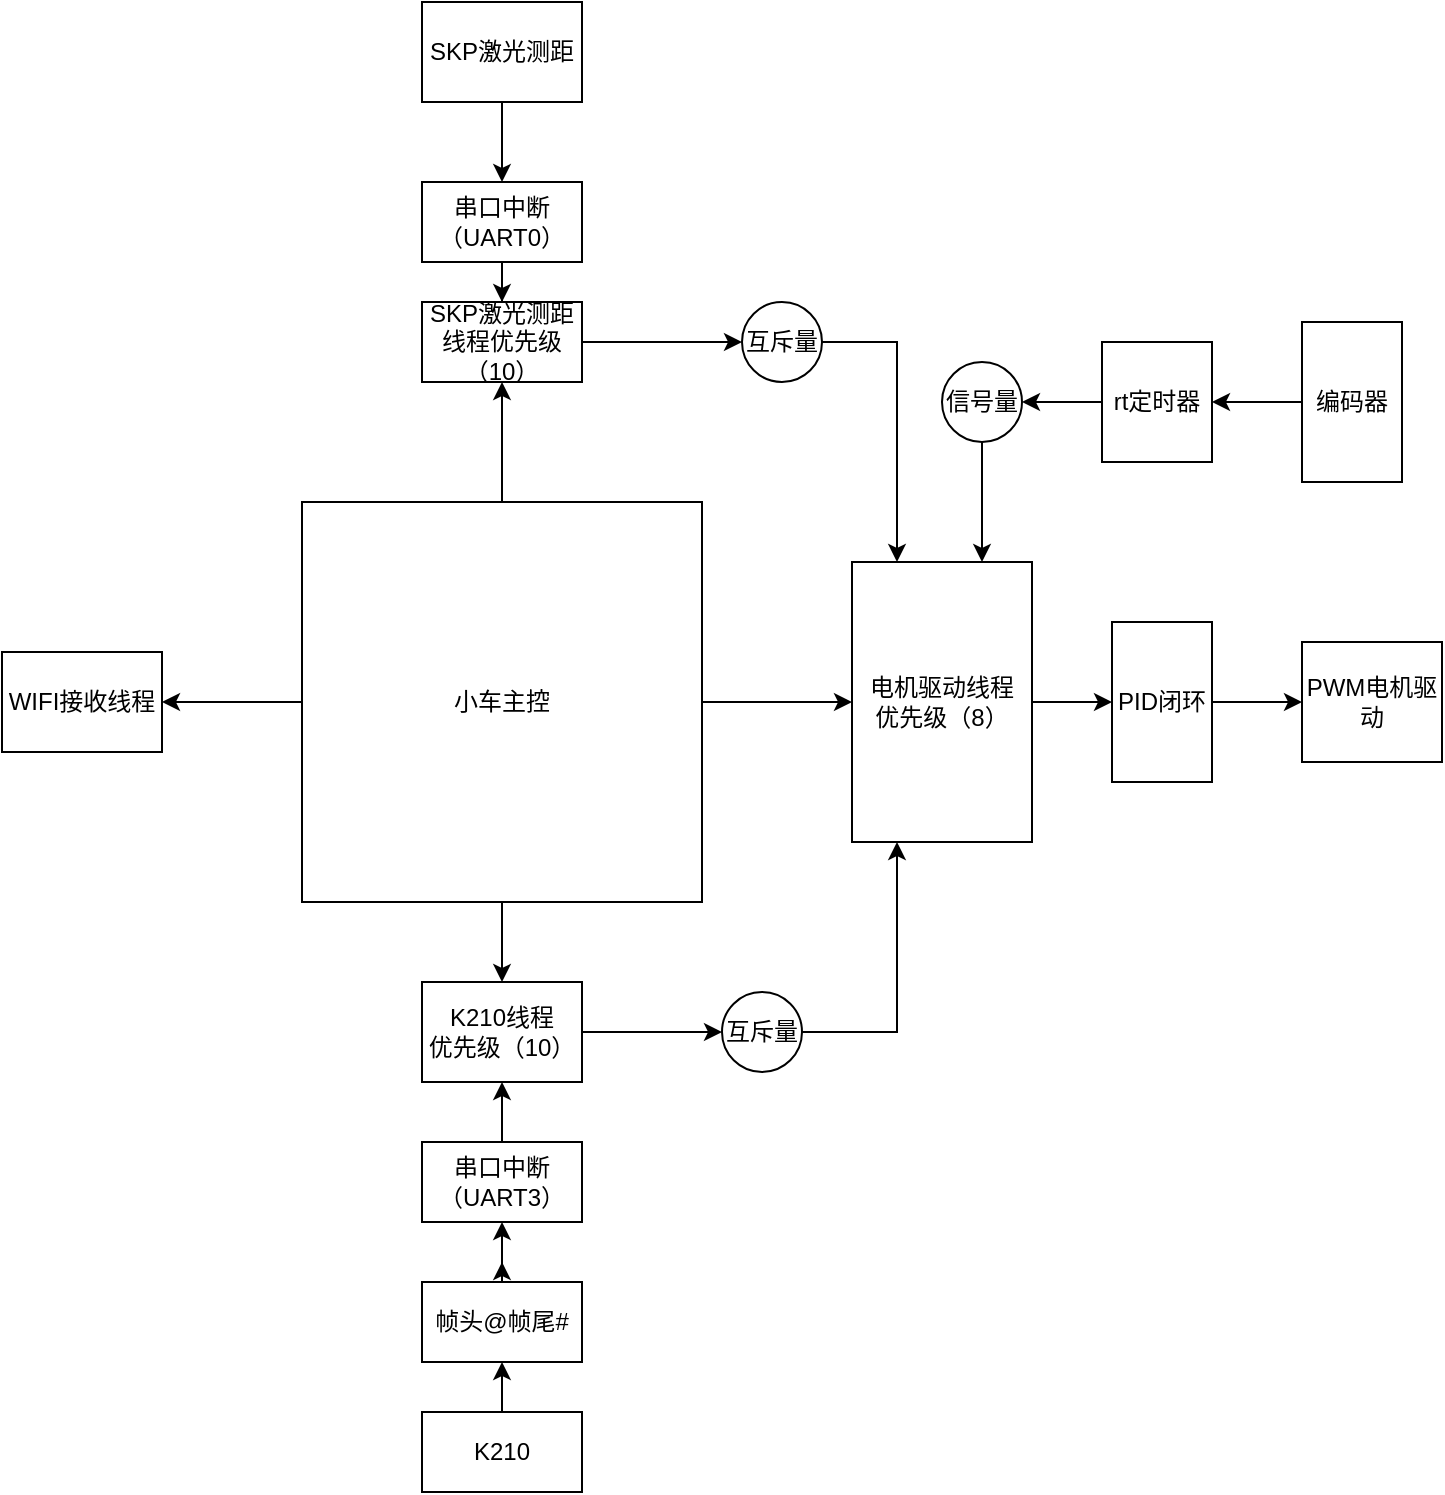 <mxfile version="21.5.2" type="github">
  <diagram name="第 1 页" id="0d6a2WRIjfuJbXA5-QqL">
    <mxGraphModel dx="1193" dy="1939" grid="1" gridSize="10" guides="1" tooltips="1" connect="1" arrows="1" fold="1" page="1" pageScale="1" pageWidth="827" pageHeight="1169" math="0" shadow="0">
      <root>
        <mxCell id="0" />
        <mxCell id="1" parent="0" />
        <mxCell id="MLiWWHoeJHPschGG-X9B-36" value="" style="edgeStyle=orthogonalEdgeStyle;rounded=0;orthogonalLoop=1;jettySize=auto;html=1;" edge="1" parent="1" source="jQA3WTR6vjnxbKBaBSNO-1" target="MLiWWHoeJHPschGG-X9B-24">
          <mxGeometry relative="1" as="geometry" />
        </mxCell>
        <mxCell id="MLiWWHoeJHPschGG-X9B-37" value="" style="edgeStyle=orthogonalEdgeStyle;rounded=0;orthogonalLoop=1;jettySize=auto;html=1;" edge="1" parent="1" source="jQA3WTR6vjnxbKBaBSNO-1" target="jQA3WTR6vjnxbKBaBSNO-17">
          <mxGeometry relative="1" as="geometry" />
        </mxCell>
        <mxCell id="MLiWWHoeJHPschGG-X9B-38" value="" style="edgeStyle=orthogonalEdgeStyle;rounded=0;orthogonalLoop=1;jettySize=auto;html=1;" edge="1" parent="1" source="jQA3WTR6vjnxbKBaBSNO-1" target="jQA3WTR6vjnxbKBaBSNO-9">
          <mxGeometry relative="1" as="geometry" />
        </mxCell>
        <mxCell id="MLiWWHoeJHPschGG-X9B-39" value="" style="edgeStyle=orthogonalEdgeStyle;rounded=0;orthogonalLoop=1;jettySize=auto;html=1;" edge="1" parent="1" source="jQA3WTR6vjnxbKBaBSNO-1" target="jQA3WTR6vjnxbKBaBSNO-10">
          <mxGeometry relative="1" as="geometry" />
        </mxCell>
        <mxCell id="jQA3WTR6vjnxbKBaBSNO-1" value="小车主控" style="whiteSpace=wrap;html=1;aspect=fixed;" parent="1" vertex="1">
          <mxGeometry x="260" y="160" width="200" height="200" as="geometry" />
        </mxCell>
        <mxCell id="MLiWWHoeJHPschGG-X9B-20" value="" style="edgeStyle=orthogonalEdgeStyle;rounded=0;orthogonalLoop=1;jettySize=auto;html=1;" edge="1" parent="1" source="jQA3WTR6vjnxbKBaBSNO-9" target="MLiWWHoeJHPschGG-X9B-19">
          <mxGeometry relative="1" as="geometry" />
        </mxCell>
        <mxCell id="jQA3WTR6vjnxbKBaBSNO-9" value="K210线程&lt;br&gt;优先级（10）" style="rounded=0;whiteSpace=wrap;html=1;" parent="1" vertex="1">
          <mxGeometry x="320" y="400" width="80" height="50" as="geometry" />
        </mxCell>
        <mxCell id="jQA3WTR6vjnxbKBaBSNO-10" value="WIFI接收线程" style="rounded=0;whiteSpace=wrap;html=1;" parent="1" vertex="1">
          <mxGeometry x="110" y="235" width="80" height="50" as="geometry" />
        </mxCell>
        <mxCell id="MLiWWHoeJHPschGG-X9B-23" value="" style="edgeStyle=orthogonalEdgeStyle;rounded=0;orthogonalLoop=1;jettySize=auto;html=1;" edge="1" parent="1" source="jQA3WTR6vjnxbKBaBSNO-11" target="MLiWWHoeJHPschGG-X9B-22">
          <mxGeometry relative="1" as="geometry" />
        </mxCell>
        <mxCell id="jQA3WTR6vjnxbKBaBSNO-11" value="SKP激光测距" style="rounded=0;whiteSpace=wrap;html=1;" parent="1" vertex="1">
          <mxGeometry x="320" y="-90" width="80" height="50" as="geometry" />
        </mxCell>
        <mxCell id="MLiWWHoeJHPschGG-X9B-40" value="" style="edgeStyle=orthogonalEdgeStyle;rounded=0;orthogonalLoop=1;jettySize=auto;html=1;" edge="1" parent="1" source="jQA3WTR6vjnxbKBaBSNO-17" target="jQA3WTR6vjnxbKBaBSNO-20">
          <mxGeometry relative="1" as="geometry" />
        </mxCell>
        <mxCell id="jQA3WTR6vjnxbKBaBSNO-17" value="电机驱动线程&lt;br&gt;优先级（8）" style="rounded=0;whiteSpace=wrap;html=1;direction=south;" parent="1" vertex="1">
          <mxGeometry x="535" y="190" width="90" height="140" as="geometry" />
        </mxCell>
        <mxCell id="MLiWWHoeJHPschGG-X9B-32" value="" style="edgeStyle=orthogonalEdgeStyle;rounded=0;orthogonalLoop=1;jettySize=auto;html=1;" edge="1" parent="1" source="jQA3WTR6vjnxbKBaBSNO-19" target="MLiWWHoeJHPschGG-X9B-31">
          <mxGeometry relative="1" as="geometry" />
        </mxCell>
        <mxCell id="jQA3WTR6vjnxbKBaBSNO-19" value="编码器" style="rounded=0;whiteSpace=wrap;html=1;direction=south;" parent="1" vertex="1">
          <mxGeometry x="760" y="70" width="50" height="80" as="geometry" />
        </mxCell>
        <mxCell id="MLiWWHoeJHPschGG-X9B-42" value="" style="edgeStyle=orthogonalEdgeStyle;rounded=0;orthogonalLoop=1;jettySize=auto;html=1;" edge="1" parent="1" source="jQA3WTR6vjnxbKBaBSNO-20" target="MLiWWHoeJHPschGG-X9B-41">
          <mxGeometry relative="1" as="geometry" />
        </mxCell>
        <mxCell id="jQA3WTR6vjnxbKBaBSNO-20" value="PID闭环" style="rounded=0;whiteSpace=wrap;html=1;direction=south;" parent="1" vertex="1">
          <mxGeometry x="665" y="220" width="50" height="80" as="geometry" />
        </mxCell>
        <mxCell id="MLiWWHoeJHPschGG-X9B-10" style="edgeStyle=orthogonalEdgeStyle;rounded=0;orthogonalLoop=1;jettySize=auto;html=1;" edge="1" parent="1" source="MLiWWHoeJHPschGG-X9B-7" target="MLiWWHoeJHPschGG-X9B-9">
          <mxGeometry relative="1" as="geometry" />
        </mxCell>
        <mxCell id="MLiWWHoeJHPschGG-X9B-7" value="K210" style="rounded=0;whiteSpace=wrap;html=1;direction=west;" vertex="1" parent="1">
          <mxGeometry x="320" y="615" width="80" height="40" as="geometry" />
        </mxCell>
        <mxCell id="MLiWWHoeJHPschGG-X9B-14" style="edgeStyle=orthogonalEdgeStyle;rounded=0;orthogonalLoop=1;jettySize=auto;html=1;exitX=0.5;exitY=0;exitDx=0;exitDy=0;entryX=0.5;entryY=1;entryDx=0;entryDy=0;" edge="1" parent="1" source="MLiWWHoeJHPschGG-X9B-9">
          <mxGeometry relative="1" as="geometry">
            <mxPoint x="360" y="540" as="targetPoint" />
          </mxGeometry>
        </mxCell>
        <mxCell id="MLiWWHoeJHPschGG-X9B-15" value="" style="edgeStyle=orthogonalEdgeStyle;rounded=0;orthogonalLoop=1;jettySize=auto;html=1;" edge="1" parent="1" source="MLiWWHoeJHPschGG-X9B-9" target="MLiWWHoeJHPschGG-X9B-13">
          <mxGeometry relative="1" as="geometry" />
        </mxCell>
        <mxCell id="MLiWWHoeJHPschGG-X9B-9" value="帧头@帧尾#" style="rounded=0;whiteSpace=wrap;html=1;" vertex="1" parent="1">
          <mxGeometry x="320" y="550" width="80" height="40" as="geometry" />
        </mxCell>
        <mxCell id="MLiWWHoeJHPschGG-X9B-16" value="" style="edgeStyle=orthogonalEdgeStyle;rounded=0;orthogonalLoop=1;jettySize=auto;html=1;" edge="1" parent="1" source="MLiWWHoeJHPschGG-X9B-13" target="jQA3WTR6vjnxbKBaBSNO-9">
          <mxGeometry relative="1" as="geometry" />
        </mxCell>
        <mxCell id="MLiWWHoeJHPschGG-X9B-13" value="串口中断（UART3）" style="rounded=0;whiteSpace=wrap;html=1;" vertex="1" parent="1">
          <mxGeometry x="320" y="480" width="80" height="40" as="geometry" />
        </mxCell>
        <mxCell id="MLiWWHoeJHPschGG-X9B-21" style="edgeStyle=orthogonalEdgeStyle;rounded=0;orthogonalLoop=1;jettySize=auto;html=1;entryX=1;entryY=0.75;entryDx=0;entryDy=0;" edge="1" parent="1" source="MLiWWHoeJHPschGG-X9B-19" target="jQA3WTR6vjnxbKBaBSNO-17">
          <mxGeometry relative="1" as="geometry" />
        </mxCell>
        <mxCell id="MLiWWHoeJHPschGG-X9B-19" value="互斥量" style="ellipse;whiteSpace=wrap;html=1;aspect=fixed;" vertex="1" parent="1">
          <mxGeometry x="470" y="405" width="40" height="40" as="geometry" />
        </mxCell>
        <mxCell id="MLiWWHoeJHPschGG-X9B-25" value="" style="edgeStyle=orthogonalEdgeStyle;rounded=0;orthogonalLoop=1;jettySize=auto;html=1;" edge="1" parent="1" source="MLiWWHoeJHPschGG-X9B-22" target="MLiWWHoeJHPschGG-X9B-24">
          <mxGeometry relative="1" as="geometry" />
        </mxCell>
        <mxCell id="MLiWWHoeJHPschGG-X9B-22" value="串口中断（UART0）" style="rounded=0;whiteSpace=wrap;html=1;" vertex="1" parent="1">
          <mxGeometry x="320" width="80" height="40" as="geometry" />
        </mxCell>
        <mxCell id="MLiWWHoeJHPschGG-X9B-27" style="edgeStyle=orthogonalEdgeStyle;rounded=0;orthogonalLoop=1;jettySize=auto;html=1;entryX=0;entryY=0.75;entryDx=0;entryDy=0;" edge="1" parent="1" source="MLiWWHoeJHPschGG-X9B-28" target="jQA3WTR6vjnxbKBaBSNO-17">
          <mxGeometry relative="1" as="geometry" />
        </mxCell>
        <mxCell id="MLiWWHoeJHPschGG-X9B-30" value="" style="edgeStyle=orthogonalEdgeStyle;rounded=0;orthogonalLoop=1;jettySize=auto;html=1;" edge="1" parent="1" source="MLiWWHoeJHPschGG-X9B-24" target="MLiWWHoeJHPschGG-X9B-28">
          <mxGeometry relative="1" as="geometry" />
        </mxCell>
        <mxCell id="MLiWWHoeJHPschGG-X9B-24" value="SKP激光测距线程优先级（10）" style="whiteSpace=wrap;html=1;rounded=0;" vertex="1" parent="1">
          <mxGeometry x="320" y="60" width="80" height="40" as="geometry" />
        </mxCell>
        <mxCell id="MLiWWHoeJHPschGG-X9B-28" value="互斥量" style="ellipse;whiteSpace=wrap;html=1;aspect=fixed;" vertex="1" parent="1">
          <mxGeometry x="480" y="60" width="40" height="40" as="geometry" />
        </mxCell>
        <mxCell id="MLiWWHoeJHPschGG-X9B-33" style="edgeStyle=orthogonalEdgeStyle;rounded=0;orthogonalLoop=1;jettySize=auto;html=1;" edge="1" parent="1" source="MLiWWHoeJHPschGG-X9B-31">
          <mxGeometry relative="1" as="geometry">
            <mxPoint x="620" y="110" as="targetPoint" />
          </mxGeometry>
        </mxCell>
        <mxCell id="MLiWWHoeJHPschGG-X9B-31" value="rt定时器" style="whiteSpace=wrap;html=1;rounded=0;" vertex="1" parent="1">
          <mxGeometry x="660" y="80" width="55" height="60" as="geometry" />
        </mxCell>
        <mxCell id="MLiWWHoeJHPschGG-X9B-35" value="" style="edgeStyle=orthogonalEdgeStyle;rounded=0;orthogonalLoop=1;jettySize=auto;html=1;" edge="1" parent="1" source="MLiWWHoeJHPschGG-X9B-34" target="jQA3WTR6vjnxbKBaBSNO-17">
          <mxGeometry relative="1" as="geometry">
            <Array as="points">
              <mxPoint x="600" y="170" />
              <mxPoint x="600" y="170" />
            </Array>
          </mxGeometry>
        </mxCell>
        <mxCell id="MLiWWHoeJHPschGG-X9B-34" value="信号量" style="ellipse;whiteSpace=wrap;html=1;aspect=fixed;" vertex="1" parent="1">
          <mxGeometry x="580" y="90" width="40" height="40" as="geometry" />
        </mxCell>
        <mxCell id="MLiWWHoeJHPschGG-X9B-41" value="PWM电机驱动" style="whiteSpace=wrap;html=1;rounded=0;" vertex="1" parent="1">
          <mxGeometry x="760" y="230" width="70" height="60" as="geometry" />
        </mxCell>
      </root>
    </mxGraphModel>
  </diagram>
</mxfile>
